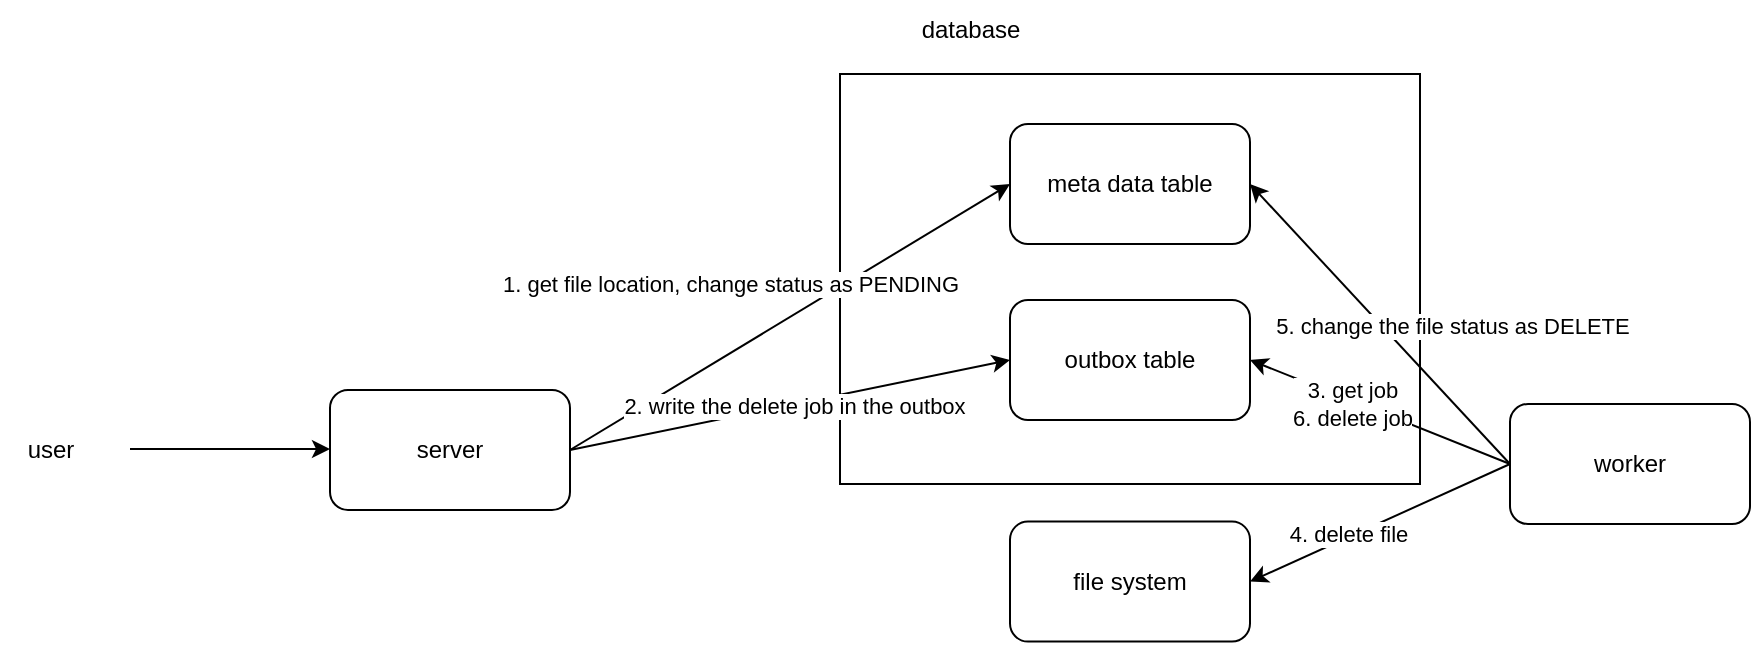 <mxfile version="28.2.5">
  <diagram name="Page-1" id="s65ci5HjTHKFimtgQWiO">
    <mxGraphModel dx="984" dy="536" grid="1" gridSize="10" guides="1" tooltips="1" connect="1" arrows="1" fold="1" page="1" pageScale="1" pageWidth="1100" pageHeight="850" math="0" shadow="0">
      <root>
        <mxCell id="0" />
        <mxCell id="1" parent="0" />
        <mxCell id="tsi2WIEaErFGOJu5Ds4h-15" value="" style="whiteSpace=wrap;html=1;" vertex="1" parent="1">
          <mxGeometry x="545" y="125" width="290" height="205" as="geometry" />
        </mxCell>
        <mxCell id="XvoC3HMZyKPS88NwsCIW-1" value="user" style="text;html=1;align=center;verticalAlign=middle;resizable=0;points=[];autosize=1;strokeColor=none;fillColor=none;" parent="1" vertex="1">
          <mxGeometry x="125" y="298" width="50" height="30" as="geometry" />
        </mxCell>
        <mxCell id="XvoC3HMZyKPS88NwsCIW-2" value="" style="edgeStyle=none;orthogonalLoop=1;jettySize=auto;html=1;rounded=0;" parent="1" edge="1">
          <mxGeometry width="100" relative="1" as="geometry">
            <mxPoint x="190" y="312.5" as="sourcePoint" />
            <mxPoint x="290" y="312.5" as="targetPoint" />
            <Array as="points" />
          </mxGeometry>
        </mxCell>
        <mxCell id="XvoC3HMZyKPS88NwsCIW-3" value="server" style="rounded=1;whiteSpace=wrap;html=1;" parent="1" vertex="1">
          <mxGeometry x="290" y="283" width="120" height="60" as="geometry" />
        </mxCell>
        <mxCell id="XvoC3HMZyKPS88NwsCIW-4" value="meta data table" style="rounded=1;whiteSpace=wrap;html=1;" parent="1" vertex="1">
          <mxGeometry x="630" y="150" width="120" height="60" as="geometry" />
        </mxCell>
        <mxCell id="tsi2WIEaErFGOJu5Ds4h-1" value="" style="edgeStyle=none;orthogonalLoop=1;jettySize=auto;html=1;rounded=0;entryX=0;entryY=0.5;entryDx=0;entryDy=0;exitX=1;exitY=0.5;exitDx=0;exitDy=0;" edge="1" parent="1" source="XvoC3HMZyKPS88NwsCIW-3" target="XvoC3HMZyKPS88NwsCIW-4">
          <mxGeometry width="100" relative="1" as="geometry">
            <mxPoint x="480" y="270" as="sourcePoint" />
            <mxPoint x="580" y="270" as="targetPoint" />
            <Array as="points" />
          </mxGeometry>
        </mxCell>
        <mxCell id="tsi2WIEaErFGOJu5Ds4h-2" value="1. get file location, change status as PENDING" style="edgeLabel;html=1;align=center;verticalAlign=middle;resizable=0;points=[];" vertex="1" connectable="0" parent="tsi2WIEaErFGOJu5Ds4h-1">
          <mxGeometry x="0.076" y="1" relative="1" as="geometry">
            <mxPoint x="-38" y="-11" as="offset" />
          </mxGeometry>
        </mxCell>
        <mxCell id="tsi2WIEaErFGOJu5Ds4h-3" value="outbox table" style="rounded=1;whiteSpace=wrap;html=1;" vertex="1" parent="1">
          <mxGeometry x="630" y="238" width="120" height="60" as="geometry" />
        </mxCell>
        <mxCell id="tsi2WIEaErFGOJu5Ds4h-4" value="" style="edgeStyle=none;orthogonalLoop=1;jettySize=auto;html=1;rounded=0;exitX=1;exitY=0.5;exitDx=0;exitDy=0;entryX=0;entryY=0.5;entryDx=0;entryDy=0;" edge="1" parent="1" source="XvoC3HMZyKPS88NwsCIW-3" target="tsi2WIEaErFGOJu5Ds4h-3">
          <mxGeometry width="100" relative="1" as="geometry">
            <mxPoint x="490" y="350" as="sourcePoint" />
            <mxPoint x="590" y="350" as="targetPoint" />
            <Array as="points" />
          </mxGeometry>
        </mxCell>
        <mxCell id="tsi2WIEaErFGOJu5Ds4h-5" value="2. write the delete job in the outbox" style="edgeLabel;html=1;align=center;verticalAlign=middle;resizable=0;points=[];" vertex="1" connectable="0" parent="tsi2WIEaErFGOJu5Ds4h-4">
          <mxGeometry x="0.013" y="-1" relative="1" as="geometry">
            <mxPoint as="offset" />
          </mxGeometry>
        </mxCell>
        <mxCell id="tsi2WIEaErFGOJu5Ds4h-7" value="worker" style="rounded=1;whiteSpace=wrap;html=1;" vertex="1" parent="1">
          <mxGeometry x="880" y="290" width="120" height="60" as="geometry" />
        </mxCell>
        <mxCell id="tsi2WIEaErFGOJu5Ds4h-8" value="" style="edgeStyle=none;orthogonalLoop=1;jettySize=auto;html=1;rounded=0;exitX=0;exitY=0.5;exitDx=0;exitDy=0;entryX=1;entryY=0.5;entryDx=0;entryDy=0;" edge="1" parent="1" source="tsi2WIEaErFGOJu5Ds4h-7" target="tsi2WIEaErFGOJu5Ds4h-3">
          <mxGeometry width="100" relative="1" as="geometry">
            <mxPoint x="750" y="290" as="sourcePoint" />
            <mxPoint x="850" y="290" as="targetPoint" />
            <Array as="points" />
          </mxGeometry>
        </mxCell>
        <mxCell id="tsi2WIEaErFGOJu5Ds4h-10" value="3. get job&lt;div&gt;6. delete job&lt;/div&gt;" style="edgeLabel;html=1;align=center;verticalAlign=middle;resizable=0;points=[];" vertex="1" connectable="0" parent="tsi2WIEaErFGOJu5Ds4h-8">
          <mxGeometry x="0.214" y="1" relative="1" as="geometry">
            <mxPoint as="offset" />
          </mxGeometry>
        </mxCell>
        <mxCell id="tsi2WIEaErFGOJu5Ds4h-9" value="file system" style="rounded=1;whiteSpace=wrap;html=1;" vertex="1" parent="1">
          <mxGeometry x="630" y="348.8" width="120" height="60" as="geometry" />
        </mxCell>
        <mxCell id="tsi2WIEaErFGOJu5Ds4h-11" value="" style="edgeStyle=none;orthogonalLoop=1;jettySize=auto;html=1;rounded=0;exitX=0;exitY=0.5;exitDx=0;exitDy=0;entryX=1;entryY=0.5;entryDx=0;entryDy=0;" edge="1" parent="1" source="tsi2WIEaErFGOJu5Ds4h-7" target="tsi2WIEaErFGOJu5Ds4h-9">
          <mxGeometry width="100" relative="1" as="geometry">
            <mxPoint x="790" y="350" as="sourcePoint" />
            <mxPoint x="890" y="350" as="targetPoint" />
            <Array as="points" />
          </mxGeometry>
        </mxCell>
        <mxCell id="tsi2WIEaErFGOJu5Ds4h-12" value="4. delete file" style="edgeLabel;html=1;align=center;verticalAlign=middle;resizable=0;points=[];" vertex="1" connectable="0" parent="tsi2WIEaErFGOJu5Ds4h-11">
          <mxGeometry x="0.242" y="-2" relative="1" as="geometry">
            <mxPoint as="offset" />
          </mxGeometry>
        </mxCell>
        <mxCell id="tsi2WIEaErFGOJu5Ds4h-13" value="" style="edgeStyle=none;orthogonalLoop=1;jettySize=auto;html=1;rounded=0;entryX=1;entryY=0.5;entryDx=0;entryDy=0;exitX=0;exitY=0.5;exitDx=0;exitDy=0;" edge="1" parent="1" source="tsi2WIEaErFGOJu5Ds4h-7" target="XvoC3HMZyKPS88NwsCIW-4">
          <mxGeometry width="100" relative="1" as="geometry">
            <mxPoint x="790" y="260" as="sourcePoint" />
            <mxPoint x="890" y="260" as="targetPoint" />
            <Array as="points" />
          </mxGeometry>
        </mxCell>
        <mxCell id="tsi2WIEaErFGOJu5Ds4h-14" value="5. change the file status as DELETE" style="edgeLabel;html=1;align=center;verticalAlign=middle;resizable=0;points=[];" vertex="1" connectable="0" parent="tsi2WIEaErFGOJu5Ds4h-13">
          <mxGeometry x="-0.108" y="1" relative="1" as="geometry">
            <mxPoint x="29" y="-8" as="offset" />
          </mxGeometry>
        </mxCell>
        <mxCell id="tsi2WIEaErFGOJu5Ds4h-16" value="database" style="text;html=1;align=center;verticalAlign=middle;resizable=0;points=[];autosize=1;strokeColor=none;fillColor=none;" vertex="1" parent="1">
          <mxGeometry x="575" y="88" width="70" height="30" as="geometry" />
        </mxCell>
      </root>
    </mxGraphModel>
  </diagram>
</mxfile>
